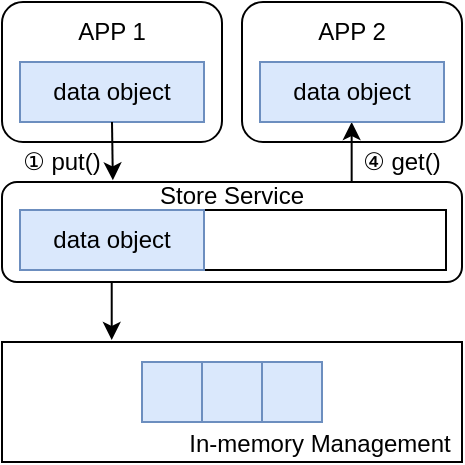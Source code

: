 <mxfile version="24.0.0" type="github">
  <diagram name="第 1 页" id="nZvxH7w5AsVt7NXYHQpJ">
    <mxGraphModel dx="683" dy="355" grid="1" gridSize="10" guides="1" tooltips="1" connect="1" arrows="1" fold="1" page="1" pageScale="1" pageWidth="827" pageHeight="1169" math="0" shadow="0">
      <root>
        <mxCell id="0" />
        <mxCell id="1" parent="0" />
        <mxCell id="jzX_UuQLZBZfVj5i4pSM-1" value="" style="rounded=0;whiteSpace=wrap;html=1;" parent="1" vertex="1">
          <mxGeometry x="270" y="380" width="230" height="60" as="geometry" />
        </mxCell>
        <mxCell id="-SovKoIp5LsbcOG4gcVD-1" value="" style="rounded=1;whiteSpace=wrap;html=1;" vertex="1" parent="1">
          <mxGeometry x="270" y="210" width="110" height="70" as="geometry" />
        </mxCell>
        <mxCell id="-SovKoIp5LsbcOG4gcVD-2" value="" style="rounded=1;whiteSpace=wrap;html=1;" vertex="1" parent="1">
          <mxGeometry x="390" y="210" width="110" height="70" as="geometry" />
        </mxCell>
        <mxCell id="-SovKoIp5LsbcOG4gcVD-5" value="APP 1" style="text;html=1;align=center;verticalAlign=middle;whiteSpace=wrap;rounded=0;" vertex="1" parent="1">
          <mxGeometry x="295" y="210" width="60" height="30" as="geometry" />
        </mxCell>
        <mxCell id="-SovKoIp5LsbcOG4gcVD-10" value="APP 2" style="text;html=1;align=center;verticalAlign=middle;whiteSpace=wrap;rounded=0;" vertex="1" parent="1">
          <mxGeometry x="415" y="210" width="60" height="30" as="geometry" />
        </mxCell>
        <mxCell id="-SovKoIp5LsbcOG4gcVD-11" value="data object" style="rounded=0;whiteSpace=wrap;html=1;fillColor=#dae8fc;strokeColor=#6c8ebf;" vertex="1" parent="1">
          <mxGeometry x="279" y="240" width="92" height="30" as="geometry" />
        </mxCell>
        <mxCell id="-SovKoIp5LsbcOG4gcVD-15" value="" style="rounded=1;whiteSpace=wrap;html=1;" vertex="1" parent="1">
          <mxGeometry x="270" y="300" width="230" height="50" as="geometry" />
        </mxCell>
        <mxCell id="-SovKoIp5LsbcOG4gcVD-16" value="Store Service" style="text;html=1;align=center;verticalAlign=middle;whiteSpace=wrap;rounded=0;" vertex="1" parent="1">
          <mxGeometry x="345" y="292" width="80" height="30" as="geometry" />
        </mxCell>
        <mxCell id="-SovKoIp5LsbcOG4gcVD-18" value="" style="endArrow=classic;html=1;rounded=0;entryX=0.241;entryY=-0.017;entryDx=0;entryDy=0;entryPerimeter=0;" edge="1" parent="1" target="-SovKoIp5LsbcOG4gcVD-15">
          <mxGeometry width="50" height="50" relative="1" as="geometry">
            <mxPoint x="325" y="270" as="sourcePoint" />
            <mxPoint x="500" y="300" as="targetPoint" />
          </mxGeometry>
        </mxCell>
        <mxCell id="-SovKoIp5LsbcOG4gcVD-21" value="" style="rounded=0;whiteSpace=wrap;html=1;" vertex="1" parent="1">
          <mxGeometry x="370" y="314" width="122" height="30" as="geometry" />
        </mxCell>
        <mxCell id="-SovKoIp5LsbcOG4gcVD-23" value="" style="endArrow=classic;html=1;rounded=0;entryX=0.25;entryY=1;entryDx=0;entryDy=0;exitX=0.627;exitY=0;exitDx=0;exitDy=0;exitPerimeter=0;" edge="1" parent="1">
          <mxGeometry width="50" height="50" relative="1" as="geometry">
            <mxPoint x="444.83" y="300" as="sourcePoint" />
            <mxPoint x="444.83" y="270" as="targetPoint" />
          </mxGeometry>
        </mxCell>
        <mxCell id="-SovKoIp5LsbcOG4gcVD-24" value="In-memory Management" style="text;html=1;align=center;verticalAlign=middle;whiteSpace=wrap;rounded=0;" vertex="1" parent="1">
          <mxGeometry x="358" y="426" width="142" height="10" as="geometry" />
        </mxCell>
        <mxCell id="-SovKoIp5LsbcOG4gcVD-26" value="① put()" style="text;html=1;align=center;verticalAlign=middle;whiteSpace=wrap;rounded=0;" vertex="1" parent="1">
          <mxGeometry x="270" y="275" width="60" height="30" as="geometry" />
        </mxCell>
        <mxCell id="-SovKoIp5LsbcOG4gcVD-27" value="④ get()" style="text;html=1;align=center;verticalAlign=middle;whiteSpace=wrap;rounded=0;" vertex="1" parent="1">
          <mxGeometry x="440" y="275" width="60" height="30" as="geometry" />
        </mxCell>
        <mxCell id="-SovKoIp5LsbcOG4gcVD-28" value="" style="endArrow=classic;html=1;rounded=0;entryX=0.241;entryY=-0.017;entryDx=0;entryDy=0;entryPerimeter=0;" edge="1" parent="1">
          <mxGeometry width="50" height="50" relative="1" as="geometry">
            <mxPoint x="324.86" y="350" as="sourcePoint" />
            <mxPoint x="324.86" y="379" as="targetPoint" />
          </mxGeometry>
        </mxCell>
        <mxCell id="-SovKoIp5LsbcOG4gcVD-29" value="data object" style="rounded=0;whiteSpace=wrap;html=1;fillColor=#dae8fc;strokeColor=#6c8ebf;" vertex="1" parent="1">
          <mxGeometry x="399" y="240" width="92" height="30" as="geometry" />
        </mxCell>
        <mxCell id="-SovKoIp5LsbcOG4gcVD-30" value="data object" style="rounded=0;whiteSpace=wrap;html=1;fillColor=#dae8fc;strokeColor=#6c8ebf;" vertex="1" parent="1">
          <mxGeometry x="279" y="314" width="92" height="30" as="geometry" />
        </mxCell>
        <mxCell id="-SovKoIp5LsbcOG4gcVD-31" value="" style="rounded=0;whiteSpace=wrap;html=1;fillColor=#dae8fc;strokeColor=#6c8ebf;" vertex="1" parent="1">
          <mxGeometry x="340" y="390" width="30" height="30" as="geometry" />
        </mxCell>
        <mxCell id="-SovKoIp5LsbcOG4gcVD-32" value="" style="rounded=0;whiteSpace=wrap;html=1;fillColor=#dae8fc;strokeColor=#6c8ebf;" vertex="1" parent="1">
          <mxGeometry x="370" y="390" width="30" height="30" as="geometry" />
        </mxCell>
        <mxCell id="-SovKoIp5LsbcOG4gcVD-33" value="" style="rounded=0;whiteSpace=wrap;html=1;fillColor=#dae8fc;strokeColor=#6c8ebf;" vertex="1" parent="1">
          <mxGeometry x="400" y="390" width="30" height="30" as="geometry" />
        </mxCell>
      </root>
    </mxGraphModel>
  </diagram>
</mxfile>
